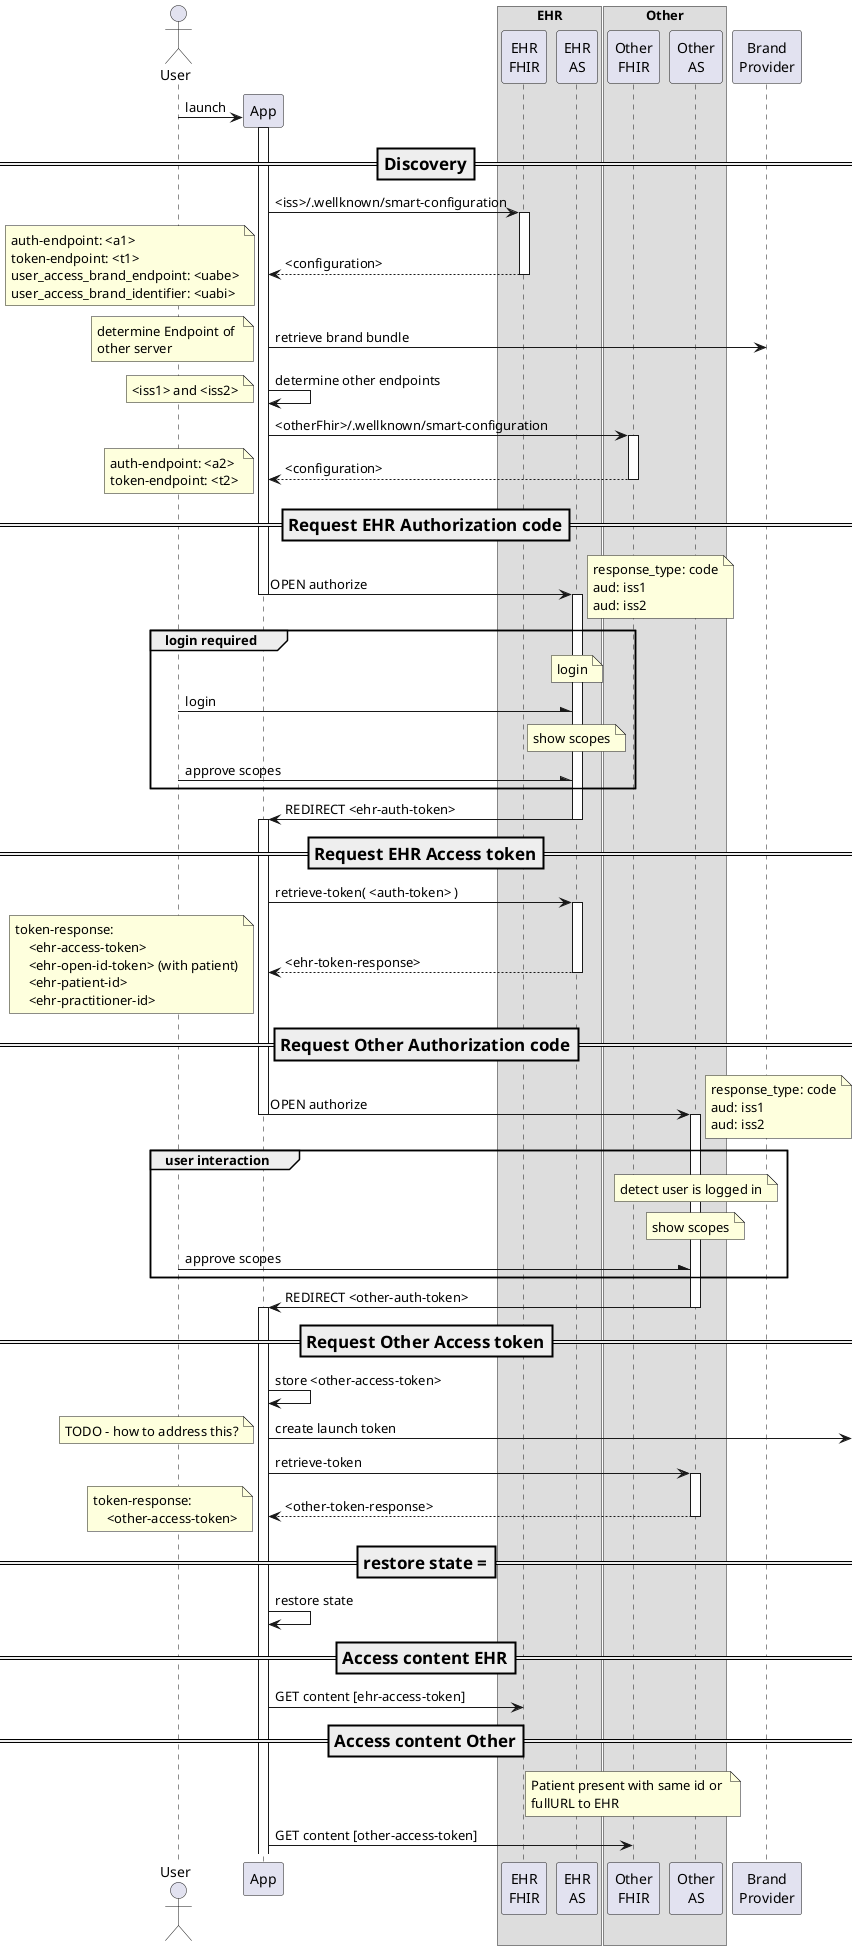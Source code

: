 @startuml

actor User
participant "App" as App
box EHR
    participant  "EHR\nFHIR" as EhrFHIR
    participant  "EHR\nAS" as EhrAS
end box
box Other
    participant  "Other\nFHIR" as OtherFHIR
    participant  "Other\nAS" as OtherAS
end box
participant  "Brand\nProvider" as BrandProvider

create App
User -> App: launch
activate App

=== Discovery ==
App -> EhrFHIR ++: <iss>/.wellknown/smart-configuration
App <-- EhrFHIR --: <configuration>
note left
    auth-endpoint: <a1>
    token-endpoint: <t1>
    user_access_brand_endpoint: <uabe>
    user_access_brand_identifier: <uabi>
end note
App -> BrandProvider: retrieve brand bundle
note left 
    determine Endpoint of 
    other server
end note
App -> App: determine other endpoints
note left: <iss1> and <iss2>
App -> OtherFHIR ++: <otherFhir>/.wellknown/smart-configuration
App <-- OtherFHIR --: <configuration>
note left
    auth-endpoint: <a2>
    token-endpoint: <t2>
end note

=== Request EHR Authorization code ==

EhrAS <- App --: OPEN authorize
    activate EhrAS
    note right
        response_type: code
        aud: iss1
        aud: iss2
    end note
    group login required
        note over EhrAS: login
        User -\ EhrAS: login
    
        note over EhrAS: show scopes
        User -\ EhrAS: approve scopes
end
App <- EhrAS --: REDIRECT <ehr-auth-token>
activate App


=== Request EHR Access token ==
App -> EhrAS ++: retrieve-token( <auth-token> )
App <-- EhrAS --: <ehr-token-response>
note left
    token-response:
        <ehr-access-token>
        <ehr-open-id-token> (with patient)
        <ehr-patient-id>
        <ehr-practitioner-id>
end note

=== Request Other Authorization code ==

OtherAS <- App --: OPEN authorize
    activate OtherAS
    note right
        response_type: code
        aud: iss1
        aud: iss2
    end note
    group user interaction
        note over OtherAS: detect user is logged in
        note over OtherAS: show scopes
        User -\ OtherAS: approve scopes
    end
App <- OtherAS --: REDIRECT <other-auth-token>
activate App

=== Request Other Access token ==

App -> App: store <other-access-token> 
App ->  : create launch token
note left: TODO - how to address this?


App -> OtherAS ++: retrieve-token
App <-- OtherAS --: <other-token-response>
note left
    token-response:
        <other-access-token>
end note

=== restore state ===

App -> App: restore state

=== Access content EHR ==
App -> EhrFHIR: GET content [ehr-access-token]

=== Access content Other ==
note over OtherFHIR
    Patient present with same id or 
    fullURL to EHR
end note
App -> OtherFHIR: GET content [other-access-token]

@enduml